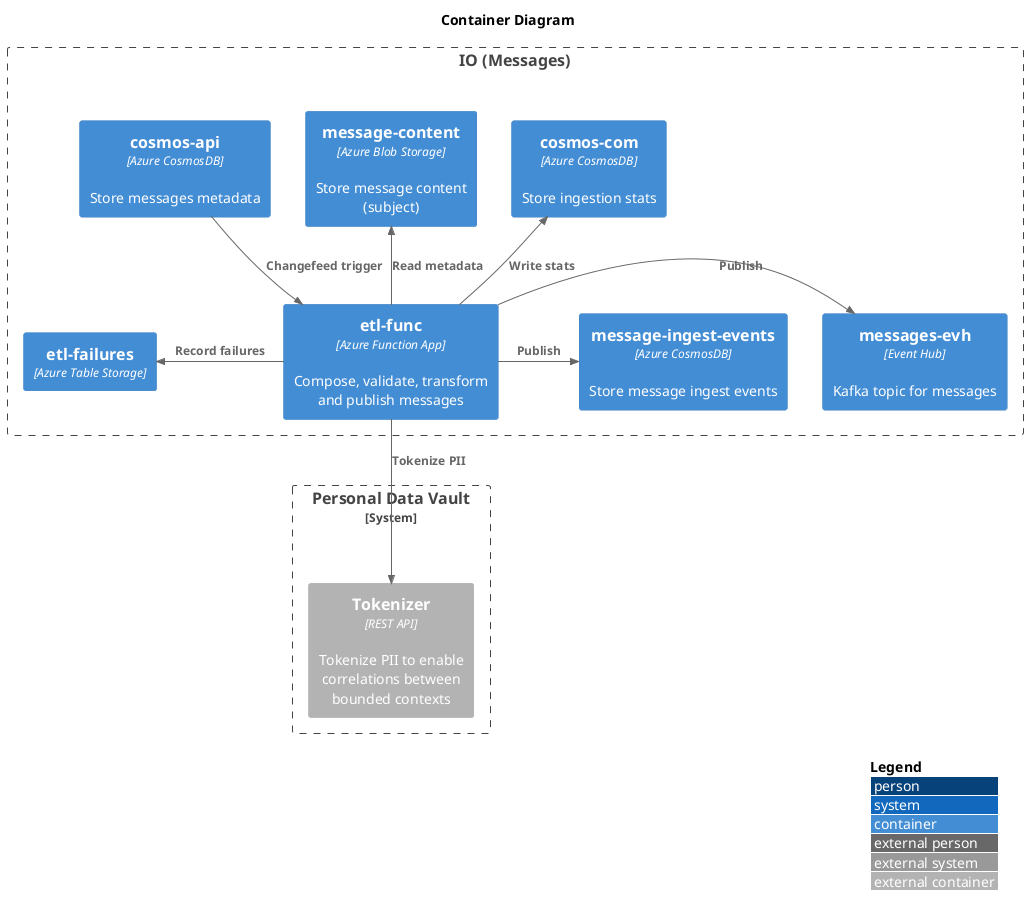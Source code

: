 @startuml data-plan-container
!include <C4/C4_Context>
!include <C4/C4_Container>

LAYOUT_WITH_LEGEND()

title Container Diagram

Boundary(io, "IO (Messages)") {
  Container(apidb, "cosmos-api", "Azure CosmosDB", "Store messages metadata")
  Container(comDomainDb, "cosmos-com", "Azure CosmosDB", "Store ingestion stats")
  Container(msgst, "message-content", "Azure Blob Storage", "Store message content (subject)")
  Container(etlfn, "etl-func", "Azure Function App", "Compose, validate, transform and publish messages")
  Container(msgevh, "messages-evh", "Event Hub", "Kafka topic for messages")
  Container(msgsentevents, "message-ingest-events", "Azure CosmosDB", "Store message ingest events")
  Container(failtable, "etl-failures", "Azure Table Storage")
}

Rel_D(apidb, etlfn, "Changefeed trigger")
Rel_R(etlfn, msgevh, "Publish")
Rel_R(etlfn, msgsentevents, "Publish")

Rel_U(etlfn, msgst, "Read metadata")
Rel_U(etlfn, comDomainDb, "Write stats")
Rel_L(etlfn, failtable, "Record failures")

System_Boundary(pdv, "Personal Data Vault") {
  Container_Ext(tok, "Tokenizer", "REST API", "Tokenize PII to enable correlations between bounded contexts")
}

Rel_D(etlfn, tok, "Tokenize PII")

@enduml
